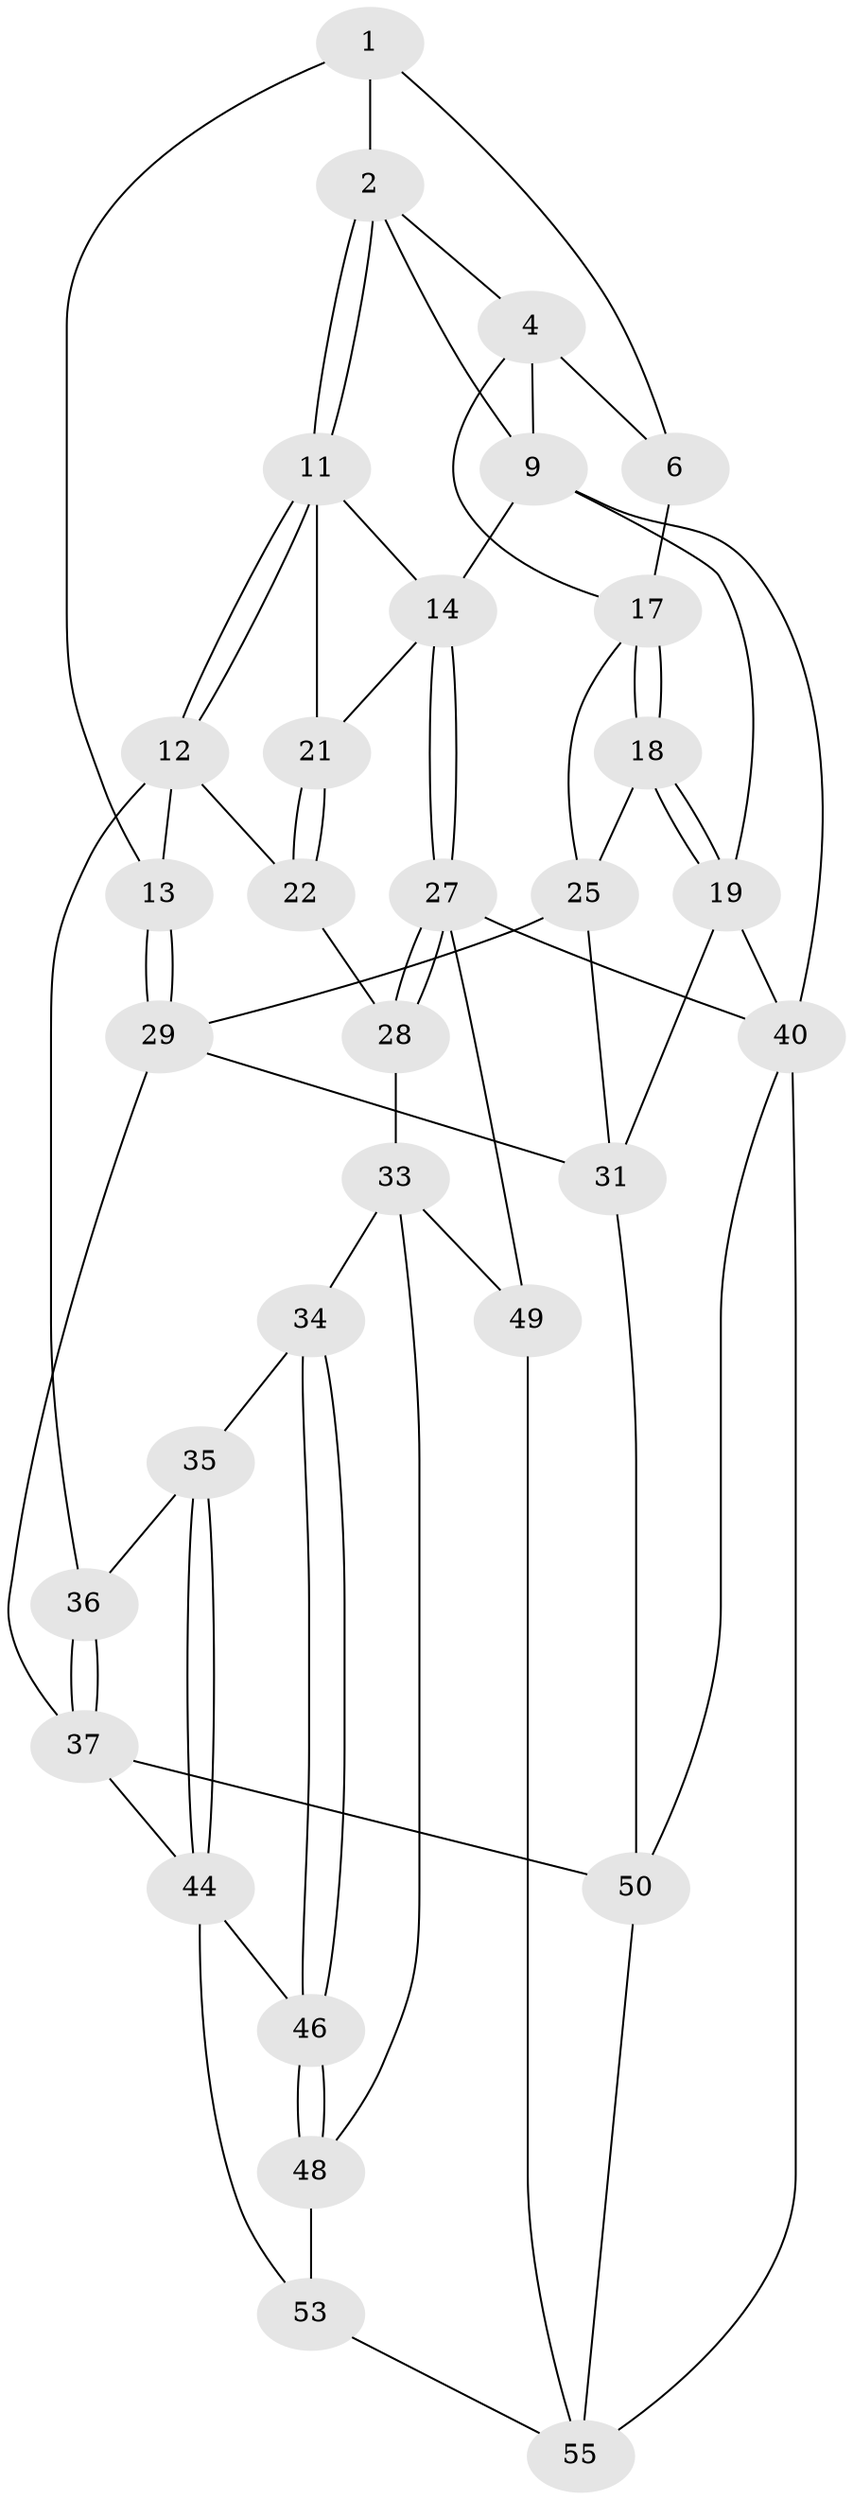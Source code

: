 // original degree distribution, {3: 0.03571428571428571, 4: 0.21428571428571427, 6: 0.17857142857142858, 5: 0.5714285714285714}
// Generated by graph-tools (version 1.1) at 2025/11/02/27/25 16:11:55]
// undirected, 32 vertices, 70 edges
graph export_dot {
graph [start="1"]
  node [color=gray90,style=filled];
  1 [pos="+0.5865444592710529+0.03518094803876092",super="+7"];
  2 [pos="+0.6423127966350305+0",super="+3"];
  4 [pos="+0.030910987059476328+0",super="+5"];
  6 [pos="+0.3751829650891715+0.08882463975042978",super="+8"];
  9 [pos="+1+0",super="+10"];
  11 [pos="+0.7060006170103729+0.1452735180119167",super="+16"];
  12 [pos="+0.5176950985886857+0.38946523896275054",super="+23"];
  13 [pos="+0.4656735474286206+0.3636943718891829"];
  14 [pos="+1+0.054522323661323605",super="+15"];
  17 [pos="+0.2014529571238161+0.1464975031563577",super="+20"];
  18 [pos="+0.09985586754454209+0.293421025141131"];
  19 [pos="+0+0.28476147090306236",super="+32"];
  21 [pos="+0.7317021679690868+0.24621703996241937",super="+24"];
  22 [pos="+0.7363812955608341+0.3939894186608199",super="+26"];
  25 [pos="+0.17769288332905844+0.3649953639638515",super="+30"];
  27 [pos="+1+0.5676857163177063",super="+41"];
  28 [pos="+0.8547223966315606+0.4717655990510573"];
  29 [pos="+0.29932504285664535+0.4654807308711445",super="+39"];
  31 [pos="+0.0259442365414101+0.5888221417930998",super="+42"];
  33 [pos="+0.7184665764292926+0.6298088686608632",super="+47"];
  34 [pos="+0.7177206665893177+0.6295844420729707"];
  35 [pos="+0.680286007939171+0.6067906060411428"];
  36 [pos="+0.5559875109764666+0.4725185874582609"];
  37 [pos="+0.451738218527563+0.73724470451609",super="+38"];
  40 [pos="+1+1",super="+43"];
  44 [pos="+0.49546257877015315+0.7422277944468769",super="+45"];
  46 [pos="+0.5819939603404771+0.7484363354989438"];
  48 [pos="+0.7397753018906685+0.8098709642796442",super="+52"];
  49 [pos="+0.8897115584633205+0.8025365232419223"];
  50 [pos="+0.2498853687418761+0.8566238330570594",super="+51"];
  53 [pos="+0.47991496426750974+0.8023091035285389",super="+54"];
  55 [pos="+0.5424349557244298+1",super="+56"];
  1 -- 2;
  1 -- 13;
  1 -- 6;
  2 -- 11;
  2 -- 11;
  2 -- 9;
  2 -- 4;
  4 -- 9;
  4 -- 17;
  4 -- 6;
  6 -- 17;
  9 -- 14;
  9 -- 40 [weight=2];
  9 -- 19;
  11 -- 12;
  11 -- 12;
  11 -- 21;
  11 -- 14;
  12 -- 13;
  12 -- 22;
  12 -- 36;
  13 -- 29;
  13 -- 29;
  14 -- 27;
  14 -- 27;
  14 -- 21;
  17 -- 18;
  17 -- 18;
  17 -- 25;
  18 -- 19;
  18 -- 19;
  18 -- 25;
  19 -- 40;
  19 -- 31;
  21 -- 22 [weight=2];
  21 -- 22;
  22 -- 28;
  25 -- 29;
  25 -- 31;
  27 -- 28;
  27 -- 28;
  27 -- 40;
  27 -- 49;
  28 -- 33;
  29 -- 31;
  29 -- 37;
  31 -- 50;
  33 -- 34;
  33 -- 48;
  33 -- 49;
  34 -- 35;
  34 -- 46;
  34 -- 46;
  35 -- 36;
  35 -- 44;
  35 -- 44;
  36 -- 37;
  36 -- 37;
  37 -- 50;
  37 -- 44;
  40 -- 50;
  40 -- 55;
  44 -- 46;
  44 -- 53;
  46 -- 48;
  46 -- 48;
  48 -- 53 [weight=2];
  49 -- 55;
  50 -- 55;
  53 -- 55;
}
